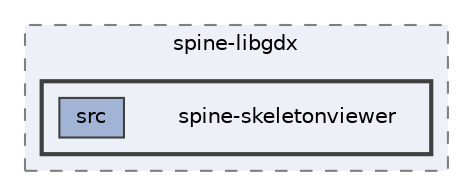 digraph "external/spine-runtimes/spine-libgdx/spine-skeletonviewer"
{
 // LATEX_PDF_SIZE
  bgcolor="transparent";
  edge [fontname=Helvetica,fontsize=10,labelfontname=Helvetica,labelfontsize=10];
  node [fontname=Helvetica,fontsize=10,shape=box,height=0.2,width=0.4];
  compound=true
  subgraph clusterdir_f69221abcd646f34967f5f4a3cb836fa {
    graph [ bgcolor="#edf0f7", pencolor="grey50", label="spine-libgdx", fontname=Helvetica,fontsize=10 style="filled,dashed", URL="dir_f69221abcd646f34967f5f4a3cb836fa.html",tooltip=""]
  subgraph clusterdir_7ba4c176c8402ab3f4f7ac6ebd31e4c6 {
    graph [ bgcolor="#edf0f7", pencolor="grey25", label="", fontname=Helvetica,fontsize=10 style="filled,bold", URL="dir_7ba4c176c8402ab3f4f7ac6ebd31e4c6.html",tooltip=""]
    dir_7ba4c176c8402ab3f4f7ac6ebd31e4c6 [shape=plaintext, label="spine-skeletonviewer"];
  dir_e78359cb0735a3e7af919cded727a509 [label="src", fillcolor="#a2b4d6", color="grey25", style="filled", URL="dir_e78359cb0735a3e7af919cded727a509.html",tooltip=""];
  }
  }
}
